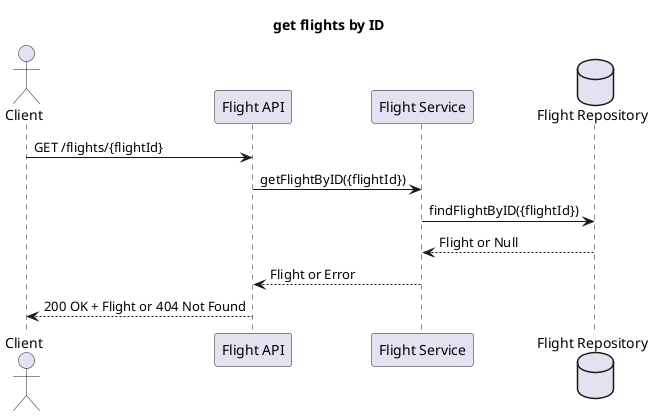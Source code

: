 @startuml
title get flights by ID

actor Client
participant "Flight API" as FlightAPI
participant "Flight Service" as FlightService
database "Flight Repository" as FlightRepo

Client -> FlightAPI : GET /flights/{flightId}
FlightAPI -> FlightService : getFlightByID({flightId})
FlightService -> FlightRepo : findFlightByID({flightId})

FlightRepo --> FlightService : Flight or Null
FlightService --> FlightAPI : Flight or Error
FlightAPI --> Client : 200 OK + Flight or 404 Not Found
@enduml